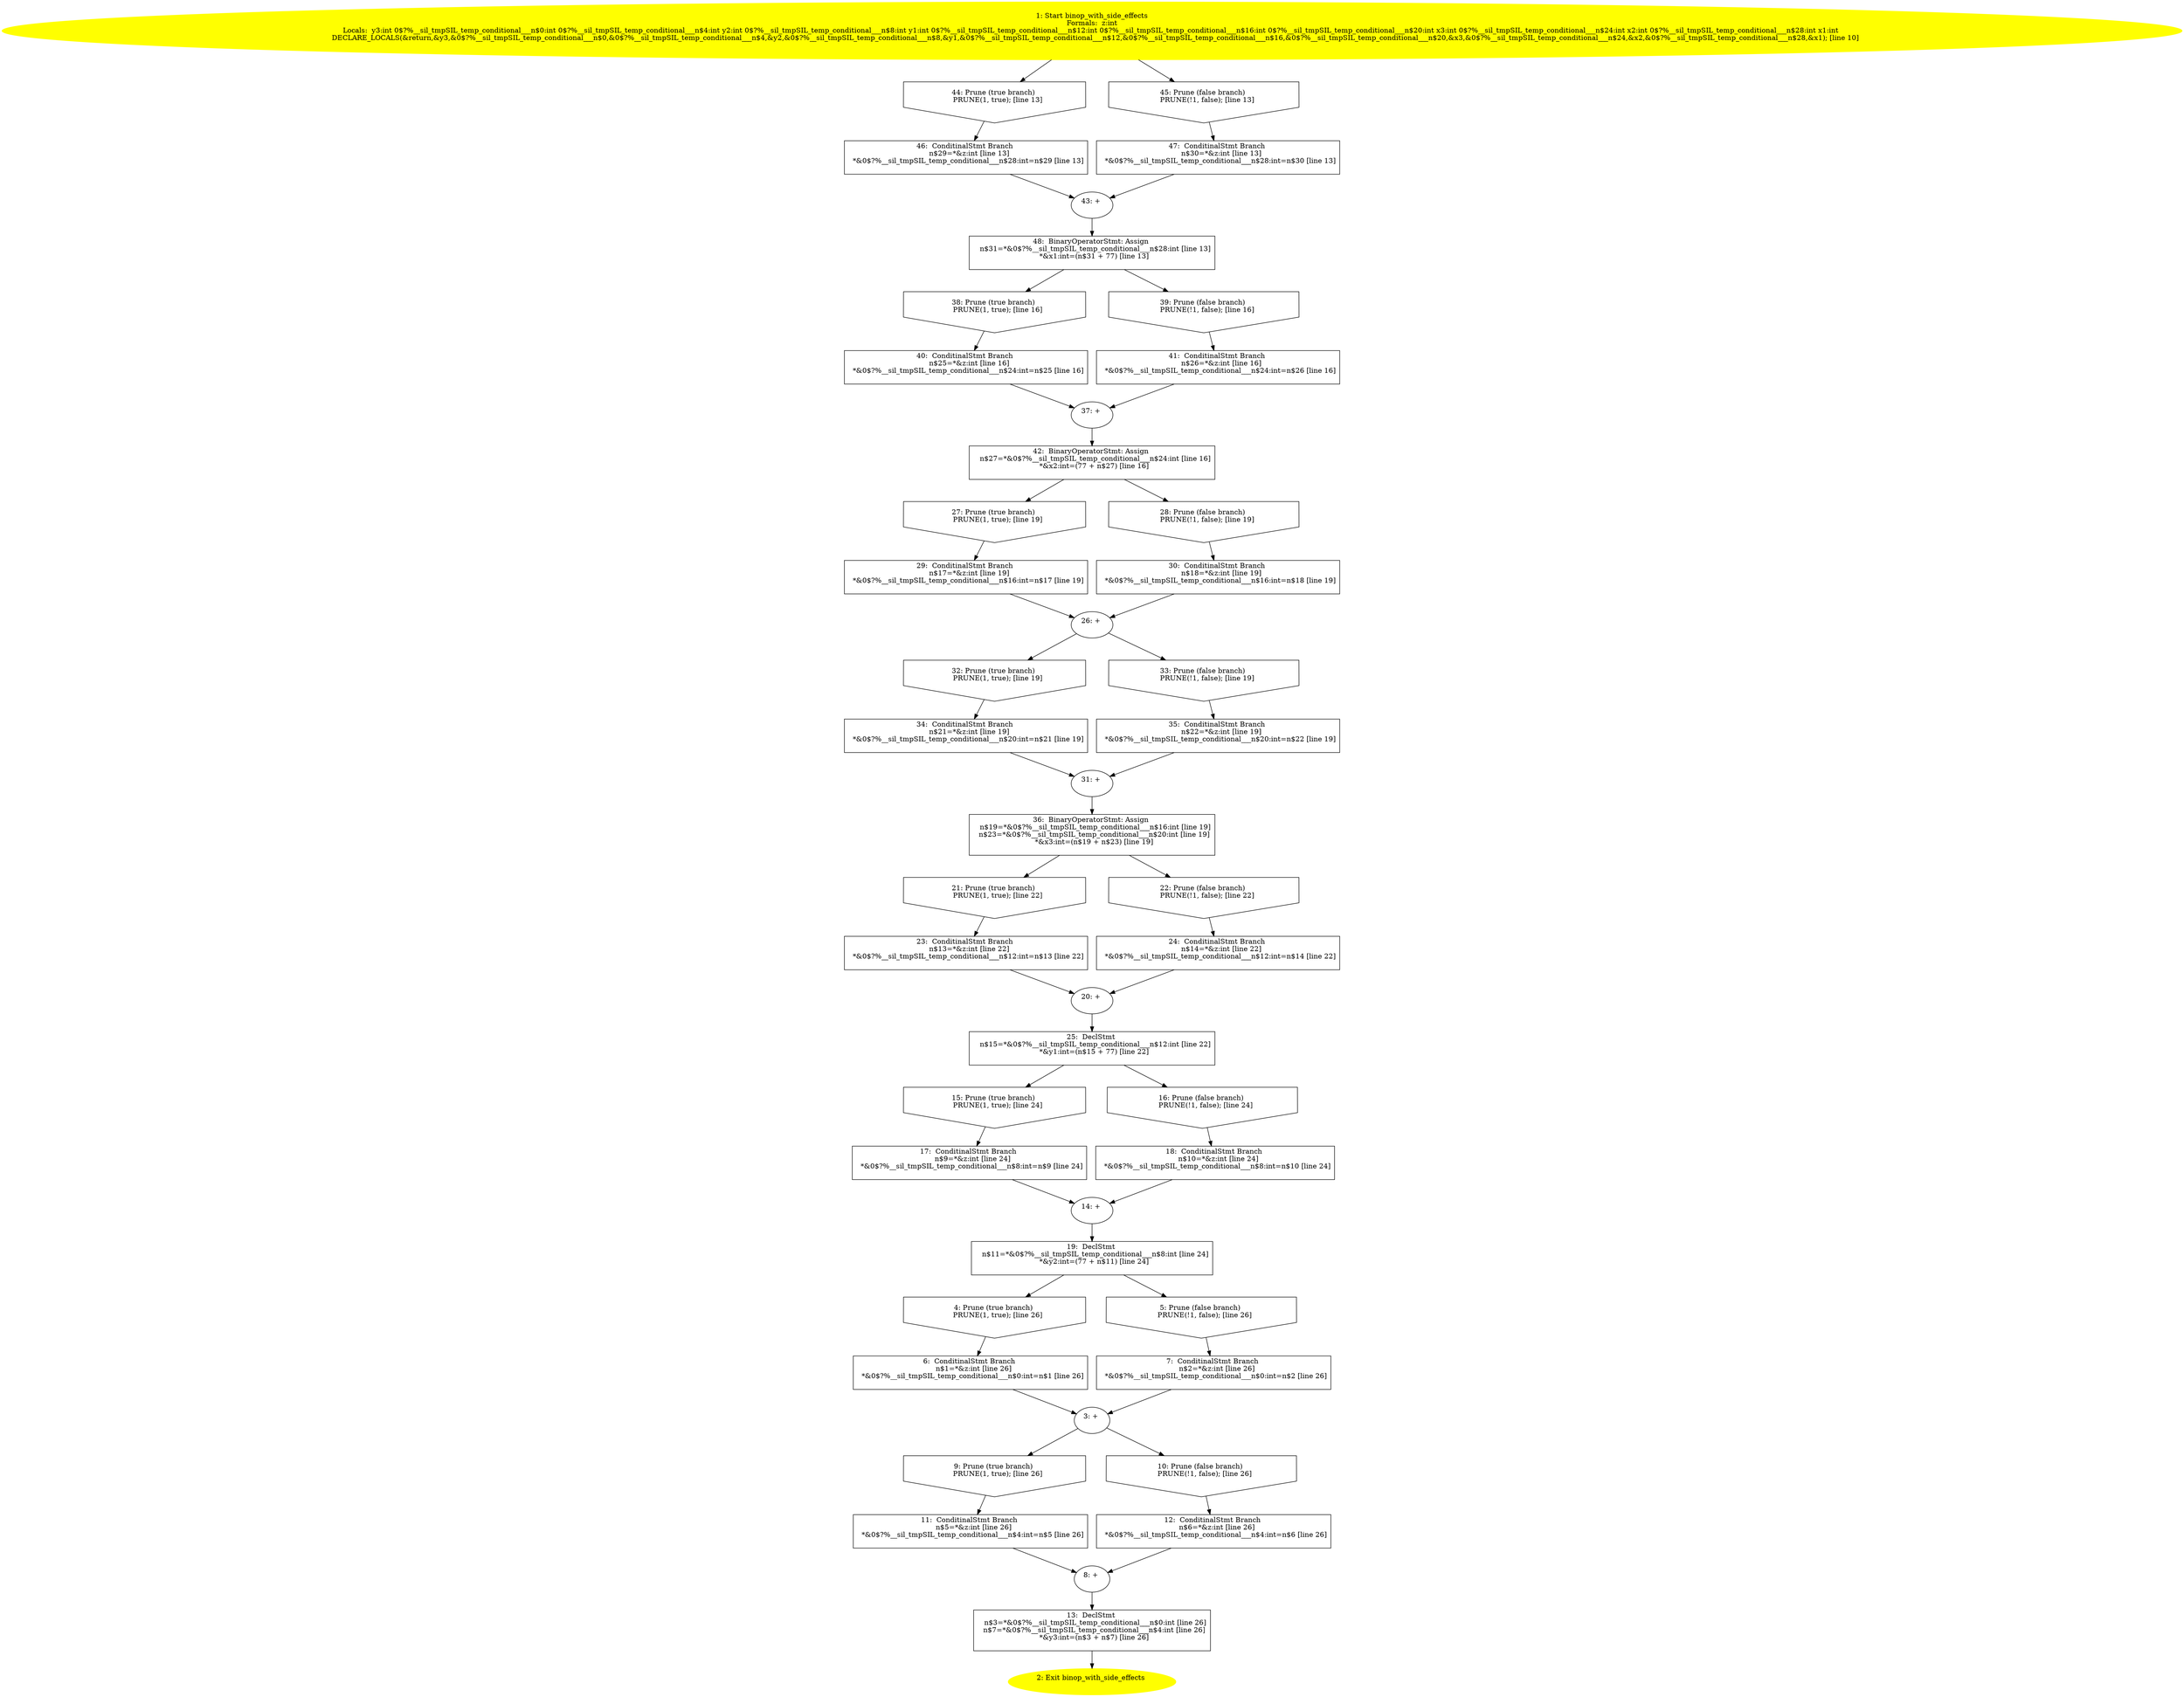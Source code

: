 /* @generated */
digraph iCFG {
"binop_with_side_effects.9cbc0255c95bd7e0ccf9d7a826fa2a2d_1" [label="1: Start binop_with_side_effects\nFormals:  z:int\nLocals:  y3:int 0$?%__sil_tmpSIL_temp_conditional___n$0:int 0$?%__sil_tmpSIL_temp_conditional___n$4:int y2:int 0$?%__sil_tmpSIL_temp_conditional___n$8:int y1:int 0$?%__sil_tmpSIL_temp_conditional___n$12:int 0$?%__sil_tmpSIL_temp_conditional___n$16:int 0$?%__sil_tmpSIL_temp_conditional___n$20:int x3:int 0$?%__sil_tmpSIL_temp_conditional___n$24:int x2:int 0$?%__sil_tmpSIL_temp_conditional___n$28:int x1:int \n   DECLARE_LOCALS(&return,&y3,&0$?%__sil_tmpSIL_temp_conditional___n$0,&0$?%__sil_tmpSIL_temp_conditional___n$4,&y2,&0$?%__sil_tmpSIL_temp_conditional___n$8,&y1,&0$?%__sil_tmpSIL_temp_conditional___n$12,&0$?%__sil_tmpSIL_temp_conditional___n$16,&0$?%__sil_tmpSIL_temp_conditional___n$20,&x3,&0$?%__sil_tmpSIL_temp_conditional___n$24,&x2,&0$?%__sil_tmpSIL_temp_conditional___n$28,&x1); [line 10]\n " color=yellow style=filled]
	

	 "binop_with_side_effects.9cbc0255c95bd7e0ccf9d7a826fa2a2d_1" -> "binop_with_side_effects.9cbc0255c95bd7e0ccf9d7a826fa2a2d_44" ;
	 "binop_with_side_effects.9cbc0255c95bd7e0ccf9d7a826fa2a2d_1" -> "binop_with_side_effects.9cbc0255c95bd7e0ccf9d7a826fa2a2d_45" ;
"binop_with_side_effects.9cbc0255c95bd7e0ccf9d7a826fa2a2d_2" [label="2: Exit binop_with_side_effects \n  " color=yellow style=filled]
	

"binop_with_side_effects.9cbc0255c95bd7e0ccf9d7a826fa2a2d_3" [label="3: + \n  " ]
	

	 "binop_with_side_effects.9cbc0255c95bd7e0ccf9d7a826fa2a2d_3" -> "binop_with_side_effects.9cbc0255c95bd7e0ccf9d7a826fa2a2d_9" ;
	 "binop_with_side_effects.9cbc0255c95bd7e0ccf9d7a826fa2a2d_3" -> "binop_with_side_effects.9cbc0255c95bd7e0ccf9d7a826fa2a2d_10" ;
"binop_with_side_effects.9cbc0255c95bd7e0ccf9d7a826fa2a2d_4" [label="4: Prune (true branch) \n   PRUNE(1, true); [line 26]\n " shape="invhouse"]
	

	 "binop_with_side_effects.9cbc0255c95bd7e0ccf9d7a826fa2a2d_4" -> "binop_with_side_effects.9cbc0255c95bd7e0ccf9d7a826fa2a2d_6" ;
"binop_with_side_effects.9cbc0255c95bd7e0ccf9d7a826fa2a2d_5" [label="5: Prune (false branch) \n   PRUNE(!1, false); [line 26]\n " shape="invhouse"]
	

	 "binop_with_side_effects.9cbc0255c95bd7e0ccf9d7a826fa2a2d_5" -> "binop_with_side_effects.9cbc0255c95bd7e0ccf9d7a826fa2a2d_7" ;
"binop_with_side_effects.9cbc0255c95bd7e0ccf9d7a826fa2a2d_6" [label="6:  ConditinalStmt Branch \n   n$1=*&z:int [line 26]\n  *&0$?%__sil_tmpSIL_temp_conditional___n$0:int=n$1 [line 26]\n " shape="box"]
	

	 "binop_with_side_effects.9cbc0255c95bd7e0ccf9d7a826fa2a2d_6" -> "binop_with_side_effects.9cbc0255c95bd7e0ccf9d7a826fa2a2d_3" ;
"binop_with_side_effects.9cbc0255c95bd7e0ccf9d7a826fa2a2d_7" [label="7:  ConditinalStmt Branch \n   n$2=*&z:int [line 26]\n  *&0$?%__sil_tmpSIL_temp_conditional___n$0:int=n$2 [line 26]\n " shape="box"]
	

	 "binop_with_side_effects.9cbc0255c95bd7e0ccf9d7a826fa2a2d_7" -> "binop_with_side_effects.9cbc0255c95bd7e0ccf9d7a826fa2a2d_3" ;
"binop_with_side_effects.9cbc0255c95bd7e0ccf9d7a826fa2a2d_8" [label="8: + \n  " ]
	

	 "binop_with_side_effects.9cbc0255c95bd7e0ccf9d7a826fa2a2d_8" -> "binop_with_side_effects.9cbc0255c95bd7e0ccf9d7a826fa2a2d_13" ;
"binop_with_side_effects.9cbc0255c95bd7e0ccf9d7a826fa2a2d_9" [label="9: Prune (true branch) \n   PRUNE(1, true); [line 26]\n " shape="invhouse"]
	

	 "binop_with_side_effects.9cbc0255c95bd7e0ccf9d7a826fa2a2d_9" -> "binop_with_side_effects.9cbc0255c95bd7e0ccf9d7a826fa2a2d_11" ;
"binop_with_side_effects.9cbc0255c95bd7e0ccf9d7a826fa2a2d_10" [label="10: Prune (false branch) \n   PRUNE(!1, false); [line 26]\n " shape="invhouse"]
	

	 "binop_with_side_effects.9cbc0255c95bd7e0ccf9d7a826fa2a2d_10" -> "binop_with_side_effects.9cbc0255c95bd7e0ccf9d7a826fa2a2d_12" ;
"binop_with_side_effects.9cbc0255c95bd7e0ccf9d7a826fa2a2d_11" [label="11:  ConditinalStmt Branch \n   n$5=*&z:int [line 26]\n  *&0$?%__sil_tmpSIL_temp_conditional___n$4:int=n$5 [line 26]\n " shape="box"]
	

	 "binop_with_side_effects.9cbc0255c95bd7e0ccf9d7a826fa2a2d_11" -> "binop_with_side_effects.9cbc0255c95bd7e0ccf9d7a826fa2a2d_8" ;
"binop_with_side_effects.9cbc0255c95bd7e0ccf9d7a826fa2a2d_12" [label="12:  ConditinalStmt Branch \n   n$6=*&z:int [line 26]\n  *&0$?%__sil_tmpSIL_temp_conditional___n$4:int=n$6 [line 26]\n " shape="box"]
	

	 "binop_with_side_effects.9cbc0255c95bd7e0ccf9d7a826fa2a2d_12" -> "binop_with_side_effects.9cbc0255c95bd7e0ccf9d7a826fa2a2d_8" ;
"binop_with_side_effects.9cbc0255c95bd7e0ccf9d7a826fa2a2d_13" [label="13:  DeclStmt \n   n$3=*&0$?%__sil_tmpSIL_temp_conditional___n$0:int [line 26]\n  n$7=*&0$?%__sil_tmpSIL_temp_conditional___n$4:int [line 26]\n  *&y3:int=(n$3 + n$7) [line 26]\n " shape="box"]
	

	 "binop_with_side_effects.9cbc0255c95bd7e0ccf9d7a826fa2a2d_13" -> "binop_with_side_effects.9cbc0255c95bd7e0ccf9d7a826fa2a2d_2" ;
"binop_with_side_effects.9cbc0255c95bd7e0ccf9d7a826fa2a2d_14" [label="14: + \n  " ]
	

	 "binop_with_side_effects.9cbc0255c95bd7e0ccf9d7a826fa2a2d_14" -> "binop_with_side_effects.9cbc0255c95bd7e0ccf9d7a826fa2a2d_19" ;
"binop_with_side_effects.9cbc0255c95bd7e0ccf9d7a826fa2a2d_15" [label="15: Prune (true branch) \n   PRUNE(1, true); [line 24]\n " shape="invhouse"]
	

	 "binop_with_side_effects.9cbc0255c95bd7e0ccf9d7a826fa2a2d_15" -> "binop_with_side_effects.9cbc0255c95bd7e0ccf9d7a826fa2a2d_17" ;
"binop_with_side_effects.9cbc0255c95bd7e0ccf9d7a826fa2a2d_16" [label="16: Prune (false branch) \n   PRUNE(!1, false); [line 24]\n " shape="invhouse"]
	

	 "binop_with_side_effects.9cbc0255c95bd7e0ccf9d7a826fa2a2d_16" -> "binop_with_side_effects.9cbc0255c95bd7e0ccf9d7a826fa2a2d_18" ;
"binop_with_side_effects.9cbc0255c95bd7e0ccf9d7a826fa2a2d_17" [label="17:  ConditinalStmt Branch \n   n$9=*&z:int [line 24]\n  *&0$?%__sil_tmpSIL_temp_conditional___n$8:int=n$9 [line 24]\n " shape="box"]
	

	 "binop_with_side_effects.9cbc0255c95bd7e0ccf9d7a826fa2a2d_17" -> "binop_with_side_effects.9cbc0255c95bd7e0ccf9d7a826fa2a2d_14" ;
"binop_with_side_effects.9cbc0255c95bd7e0ccf9d7a826fa2a2d_18" [label="18:  ConditinalStmt Branch \n   n$10=*&z:int [line 24]\n  *&0$?%__sil_tmpSIL_temp_conditional___n$8:int=n$10 [line 24]\n " shape="box"]
	

	 "binop_with_side_effects.9cbc0255c95bd7e0ccf9d7a826fa2a2d_18" -> "binop_with_side_effects.9cbc0255c95bd7e0ccf9d7a826fa2a2d_14" ;
"binop_with_side_effects.9cbc0255c95bd7e0ccf9d7a826fa2a2d_19" [label="19:  DeclStmt \n   n$11=*&0$?%__sil_tmpSIL_temp_conditional___n$8:int [line 24]\n  *&y2:int=(77 + n$11) [line 24]\n " shape="box"]
	

	 "binop_with_side_effects.9cbc0255c95bd7e0ccf9d7a826fa2a2d_19" -> "binop_with_side_effects.9cbc0255c95bd7e0ccf9d7a826fa2a2d_4" ;
	 "binop_with_side_effects.9cbc0255c95bd7e0ccf9d7a826fa2a2d_19" -> "binop_with_side_effects.9cbc0255c95bd7e0ccf9d7a826fa2a2d_5" ;
"binop_with_side_effects.9cbc0255c95bd7e0ccf9d7a826fa2a2d_20" [label="20: + \n  " ]
	

	 "binop_with_side_effects.9cbc0255c95bd7e0ccf9d7a826fa2a2d_20" -> "binop_with_side_effects.9cbc0255c95bd7e0ccf9d7a826fa2a2d_25" ;
"binop_with_side_effects.9cbc0255c95bd7e0ccf9d7a826fa2a2d_21" [label="21: Prune (true branch) \n   PRUNE(1, true); [line 22]\n " shape="invhouse"]
	

	 "binop_with_side_effects.9cbc0255c95bd7e0ccf9d7a826fa2a2d_21" -> "binop_with_side_effects.9cbc0255c95bd7e0ccf9d7a826fa2a2d_23" ;
"binop_with_side_effects.9cbc0255c95bd7e0ccf9d7a826fa2a2d_22" [label="22: Prune (false branch) \n   PRUNE(!1, false); [line 22]\n " shape="invhouse"]
	

	 "binop_with_side_effects.9cbc0255c95bd7e0ccf9d7a826fa2a2d_22" -> "binop_with_side_effects.9cbc0255c95bd7e0ccf9d7a826fa2a2d_24" ;
"binop_with_side_effects.9cbc0255c95bd7e0ccf9d7a826fa2a2d_23" [label="23:  ConditinalStmt Branch \n   n$13=*&z:int [line 22]\n  *&0$?%__sil_tmpSIL_temp_conditional___n$12:int=n$13 [line 22]\n " shape="box"]
	

	 "binop_with_side_effects.9cbc0255c95bd7e0ccf9d7a826fa2a2d_23" -> "binop_with_side_effects.9cbc0255c95bd7e0ccf9d7a826fa2a2d_20" ;
"binop_with_side_effects.9cbc0255c95bd7e0ccf9d7a826fa2a2d_24" [label="24:  ConditinalStmt Branch \n   n$14=*&z:int [line 22]\n  *&0$?%__sil_tmpSIL_temp_conditional___n$12:int=n$14 [line 22]\n " shape="box"]
	

	 "binop_with_side_effects.9cbc0255c95bd7e0ccf9d7a826fa2a2d_24" -> "binop_with_side_effects.9cbc0255c95bd7e0ccf9d7a826fa2a2d_20" ;
"binop_with_side_effects.9cbc0255c95bd7e0ccf9d7a826fa2a2d_25" [label="25:  DeclStmt \n   n$15=*&0$?%__sil_tmpSIL_temp_conditional___n$12:int [line 22]\n  *&y1:int=(n$15 + 77) [line 22]\n " shape="box"]
	

	 "binop_with_side_effects.9cbc0255c95bd7e0ccf9d7a826fa2a2d_25" -> "binop_with_side_effects.9cbc0255c95bd7e0ccf9d7a826fa2a2d_15" ;
	 "binop_with_side_effects.9cbc0255c95bd7e0ccf9d7a826fa2a2d_25" -> "binop_with_side_effects.9cbc0255c95bd7e0ccf9d7a826fa2a2d_16" ;
"binop_with_side_effects.9cbc0255c95bd7e0ccf9d7a826fa2a2d_26" [label="26: + \n  " ]
	

	 "binop_with_side_effects.9cbc0255c95bd7e0ccf9d7a826fa2a2d_26" -> "binop_with_side_effects.9cbc0255c95bd7e0ccf9d7a826fa2a2d_32" ;
	 "binop_with_side_effects.9cbc0255c95bd7e0ccf9d7a826fa2a2d_26" -> "binop_with_side_effects.9cbc0255c95bd7e0ccf9d7a826fa2a2d_33" ;
"binop_with_side_effects.9cbc0255c95bd7e0ccf9d7a826fa2a2d_27" [label="27: Prune (true branch) \n   PRUNE(1, true); [line 19]\n " shape="invhouse"]
	

	 "binop_with_side_effects.9cbc0255c95bd7e0ccf9d7a826fa2a2d_27" -> "binop_with_side_effects.9cbc0255c95bd7e0ccf9d7a826fa2a2d_29" ;
"binop_with_side_effects.9cbc0255c95bd7e0ccf9d7a826fa2a2d_28" [label="28: Prune (false branch) \n   PRUNE(!1, false); [line 19]\n " shape="invhouse"]
	

	 "binop_with_side_effects.9cbc0255c95bd7e0ccf9d7a826fa2a2d_28" -> "binop_with_side_effects.9cbc0255c95bd7e0ccf9d7a826fa2a2d_30" ;
"binop_with_side_effects.9cbc0255c95bd7e0ccf9d7a826fa2a2d_29" [label="29:  ConditinalStmt Branch \n   n$17=*&z:int [line 19]\n  *&0$?%__sil_tmpSIL_temp_conditional___n$16:int=n$17 [line 19]\n " shape="box"]
	

	 "binop_with_side_effects.9cbc0255c95bd7e0ccf9d7a826fa2a2d_29" -> "binop_with_side_effects.9cbc0255c95bd7e0ccf9d7a826fa2a2d_26" ;
"binop_with_side_effects.9cbc0255c95bd7e0ccf9d7a826fa2a2d_30" [label="30:  ConditinalStmt Branch \n   n$18=*&z:int [line 19]\n  *&0$?%__sil_tmpSIL_temp_conditional___n$16:int=n$18 [line 19]\n " shape="box"]
	

	 "binop_with_side_effects.9cbc0255c95bd7e0ccf9d7a826fa2a2d_30" -> "binop_with_side_effects.9cbc0255c95bd7e0ccf9d7a826fa2a2d_26" ;
"binop_with_side_effects.9cbc0255c95bd7e0ccf9d7a826fa2a2d_31" [label="31: + \n  " ]
	

	 "binop_with_side_effects.9cbc0255c95bd7e0ccf9d7a826fa2a2d_31" -> "binop_with_side_effects.9cbc0255c95bd7e0ccf9d7a826fa2a2d_36" ;
"binop_with_side_effects.9cbc0255c95bd7e0ccf9d7a826fa2a2d_32" [label="32: Prune (true branch) \n   PRUNE(1, true); [line 19]\n " shape="invhouse"]
	

	 "binop_with_side_effects.9cbc0255c95bd7e0ccf9d7a826fa2a2d_32" -> "binop_with_side_effects.9cbc0255c95bd7e0ccf9d7a826fa2a2d_34" ;
"binop_with_side_effects.9cbc0255c95bd7e0ccf9d7a826fa2a2d_33" [label="33: Prune (false branch) \n   PRUNE(!1, false); [line 19]\n " shape="invhouse"]
	

	 "binop_with_side_effects.9cbc0255c95bd7e0ccf9d7a826fa2a2d_33" -> "binop_with_side_effects.9cbc0255c95bd7e0ccf9d7a826fa2a2d_35" ;
"binop_with_side_effects.9cbc0255c95bd7e0ccf9d7a826fa2a2d_34" [label="34:  ConditinalStmt Branch \n   n$21=*&z:int [line 19]\n  *&0$?%__sil_tmpSIL_temp_conditional___n$20:int=n$21 [line 19]\n " shape="box"]
	

	 "binop_with_side_effects.9cbc0255c95bd7e0ccf9d7a826fa2a2d_34" -> "binop_with_side_effects.9cbc0255c95bd7e0ccf9d7a826fa2a2d_31" ;
"binop_with_side_effects.9cbc0255c95bd7e0ccf9d7a826fa2a2d_35" [label="35:  ConditinalStmt Branch \n   n$22=*&z:int [line 19]\n  *&0$?%__sil_tmpSIL_temp_conditional___n$20:int=n$22 [line 19]\n " shape="box"]
	

	 "binop_with_side_effects.9cbc0255c95bd7e0ccf9d7a826fa2a2d_35" -> "binop_with_side_effects.9cbc0255c95bd7e0ccf9d7a826fa2a2d_31" ;
"binop_with_side_effects.9cbc0255c95bd7e0ccf9d7a826fa2a2d_36" [label="36:  BinaryOperatorStmt: Assign \n   n$19=*&0$?%__sil_tmpSIL_temp_conditional___n$16:int [line 19]\n  n$23=*&0$?%__sil_tmpSIL_temp_conditional___n$20:int [line 19]\n  *&x3:int=(n$19 + n$23) [line 19]\n " shape="box"]
	

	 "binop_with_side_effects.9cbc0255c95bd7e0ccf9d7a826fa2a2d_36" -> "binop_with_side_effects.9cbc0255c95bd7e0ccf9d7a826fa2a2d_21" ;
	 "binop_with_side_effects.9cbc0255c95bd7e0ccf9d7a826fa2a2d_36" -> "binop_with_side_effects.9cbc0255c95bd7e0ccf9d7a826fa2a2d_22" ;
"binop_with_side_effects.9cbc0255c95bd7e0ccf9d7a826fa2a2d_37" [label="37: + \n  " ]
	

	 "binop_with_side_effects.9cbc0255c95bd7e0ccf9d7a826fa2a2d_37" -> "binop_with_side_effects.9cbc0255c95bd7e0ccf9d7a826fa2a2d_42" ;
"binop_with_side_effects.9cbc0255c95bd7e0ccf9d7a826fa2a2d_38" [label="38: Prune (true branch) \n   PRUNE(1, true); [line 16]\n " shape="invhouse"]
	

	 "binop_with_side_effects.9cbc0255c95bd7e0ccf9d7a826fa2a2d_38" -> "binop_with_side_effects.9cbc0255c95bd7e0ccf9d7a826fa2a2d_40" ;
"binop_with_side_effects.9cbc0255c95bd7e0ccf9d7a826fa2a2d_39" [label="39: Prune (false branch) \n   PRUNE(!1, false); [line 16]\n " shape="invhouse"]
	

	 "binop_with_side_effects.9cbc0255c95bd7e0ccf9d7a826fa2a2d_39" -> "binop_with_side_effects.9cbc0255c95bd7e0ccf9d7a826fa2a2d_41" ;
"binop_with_side_effects.9cbc0255c95bd7e0ccf9d7a826fa2a2d_40" [label="40:  ConditinalStmt Branch \n   n$25=*&z:int [line 16]\n  *&0$?%__sil_tmpSIL_temp_conditional___n$24:int=n$25 [line 16]\n " shape="box"]
	

	 "binop_with_side_effects.9cbc0255c95bd7e0ccf9d7a826fa2a2d_40" -> "binop_with_side_effects.9cbc0255c95bd7e0ccf9d7a826fa2a2d_37" ;
"binop_with_side_effects.9cbc0255c95bd7e0ccf9d7a826fa2a2d_41" [label="41:  ConditinalStmt Branch \n   n$26=*&z:int [line 16]\n  *&0$?%__sil_tmpSIL_temp_conditional___n$24:int=n$26 [line 16]\n " shape="box"]
	

	 "binop_with_side_effects.9cbc0255c95bd7e0ccf9d7a826fa2a2d_41" -> "binop_with_side_effects.9cbc0255c95bd7e0ccf9d7a826fa2a2d_37" ;
"binop_with_side_effects.9cbc0255c95bd7e0ccf9d7a826fa2a2d_42" [label="42:  BinaryOperatorStmt: Assign \n   n$27=*&0$?%__sil_tmpSIL_temp_conditional___n$24:int [line 16]\n  *&x2:int=(77 + n$27) [line 16]\n " shape="box"]
	

	 "binop_with_side_effects.9cbc0255c95bd7e0ccf9d7a826fa2a2d_42" -> "binop_with_side_effects.9cbc0255c95bd7e0ccf9d7a826fa2a2d_27" ;
	 "binop_with_side_effects.9cbc0255c95bd7e0ccf9d7a826fa2a2d_42" -> "binop_with_side_effects.9cbc0255c95bd7e0ccf9d7a826fa2a2d_28" ;
"binop_with_side_effects.9cbc0255c95bd7e0ccf9d7a826fa2a2d_43" [label="43: + \n  " ]
	

	 "binop_with_side_effects.9cbc0255c95bd7e0ccf9d7a826fa2a2d_43" -> "binop_with_side_effects.9cbc0255c95bd7e0ccf9d7a826fa2a2d_48" ;
"binop_with_side_effects.9cbc0255c95bd7e0ccf9d7a826fa2a2d_44" [label="44: Prune (true branch) \n   PRUNE(1, true); [line 13]\n " shape="invhouse"]
	

	 "binop_with_side_effects.9cbc0255c95bd7e0ccf9d7a826fa2a2d_44" -> "binop_with_side_effects.9cbc0255c95bd7e0ccf9d7a826fa2a2d_46" ;
"binop_with_side_effects.9cbc0255c95bd7e0ccf9d7a826fa2a2d_45" [label="45: Prune (false branch) \n   PRUNE(!1, false); [line 13]\n " shape="invhouse"]
	

	 "binop_with_side_effects.9cbc0255c95bd7e0ccf9d7a826fa2a2d_45" -> "binop_with_side_effects.9cbc0255c95bd7e0ccf9d7a826fa2a2d_47" ;
"binop_with_side_effects.9cbc0255c95bd7e0ccf9d7a826fa2a2d_46" [label="46:  ConditinalStmt Branch \n   n$29=*&z:int [line 13]\n  *&0$?%__sil_tmpSIL_temp_conditional___n$28:int=n$29 [line 13]\n " shape="box"]
	

	 "binop_with_side_effects.9cbc0255c95bd7e0ccf9d7a826fa2a2d_46" -> "binop_with_side_effects.9cbc0255c95bd7e0ccf9d7a826fa2a2d_43" ;
"binop_with_side_effects.9cbc0255c95bd7e0ccf9d7a826fa2a2d_47" [label="47:  ConditinalStmt Branch \n   n$30=*&z:int [line 13]\n  *&0$?%__sil_tmpSIL_temp_conditional___n$28:int=n$30 [line 13]\n " shape="box"]
	

	 "binop_with_side_effects.9cbc0255c95bd7e0ccf9d7a826fa2a2d_47" -> "binop_with_side_effects.9cbc0255c95bd7e0ccf9d7a826fa2a2d_43" ;
"binop_with_side_effects.9cbc0255c95bd7e0ccf9d7a826fa2a2d_48" [label="48:  BinaryOperatorStmt: Assign \n   n$31=*&0$?%__sil_tmpSIL_temp_conditional___n$28:int [line 13]\n  *&x1:int=(n$31 + 77) [line 13]\n " shape="box"]
	

	 "binop_with_side_effects.9cbc0255c95bd7e0ccf9d7a826fa2a2d_48" -> "binop_with_side_effects.9cbc0255c95bd7e0ccf9d7a826fa2a2d_38" ;
	 "binop_with_side_effects.9cbc0255c95bd7e0ccf9d7a826fa2a2d_48" -> "binop_with_side_effects.9cbc0255c95bd7e0ccf9d7a826fa2a2d_39" ;
}
